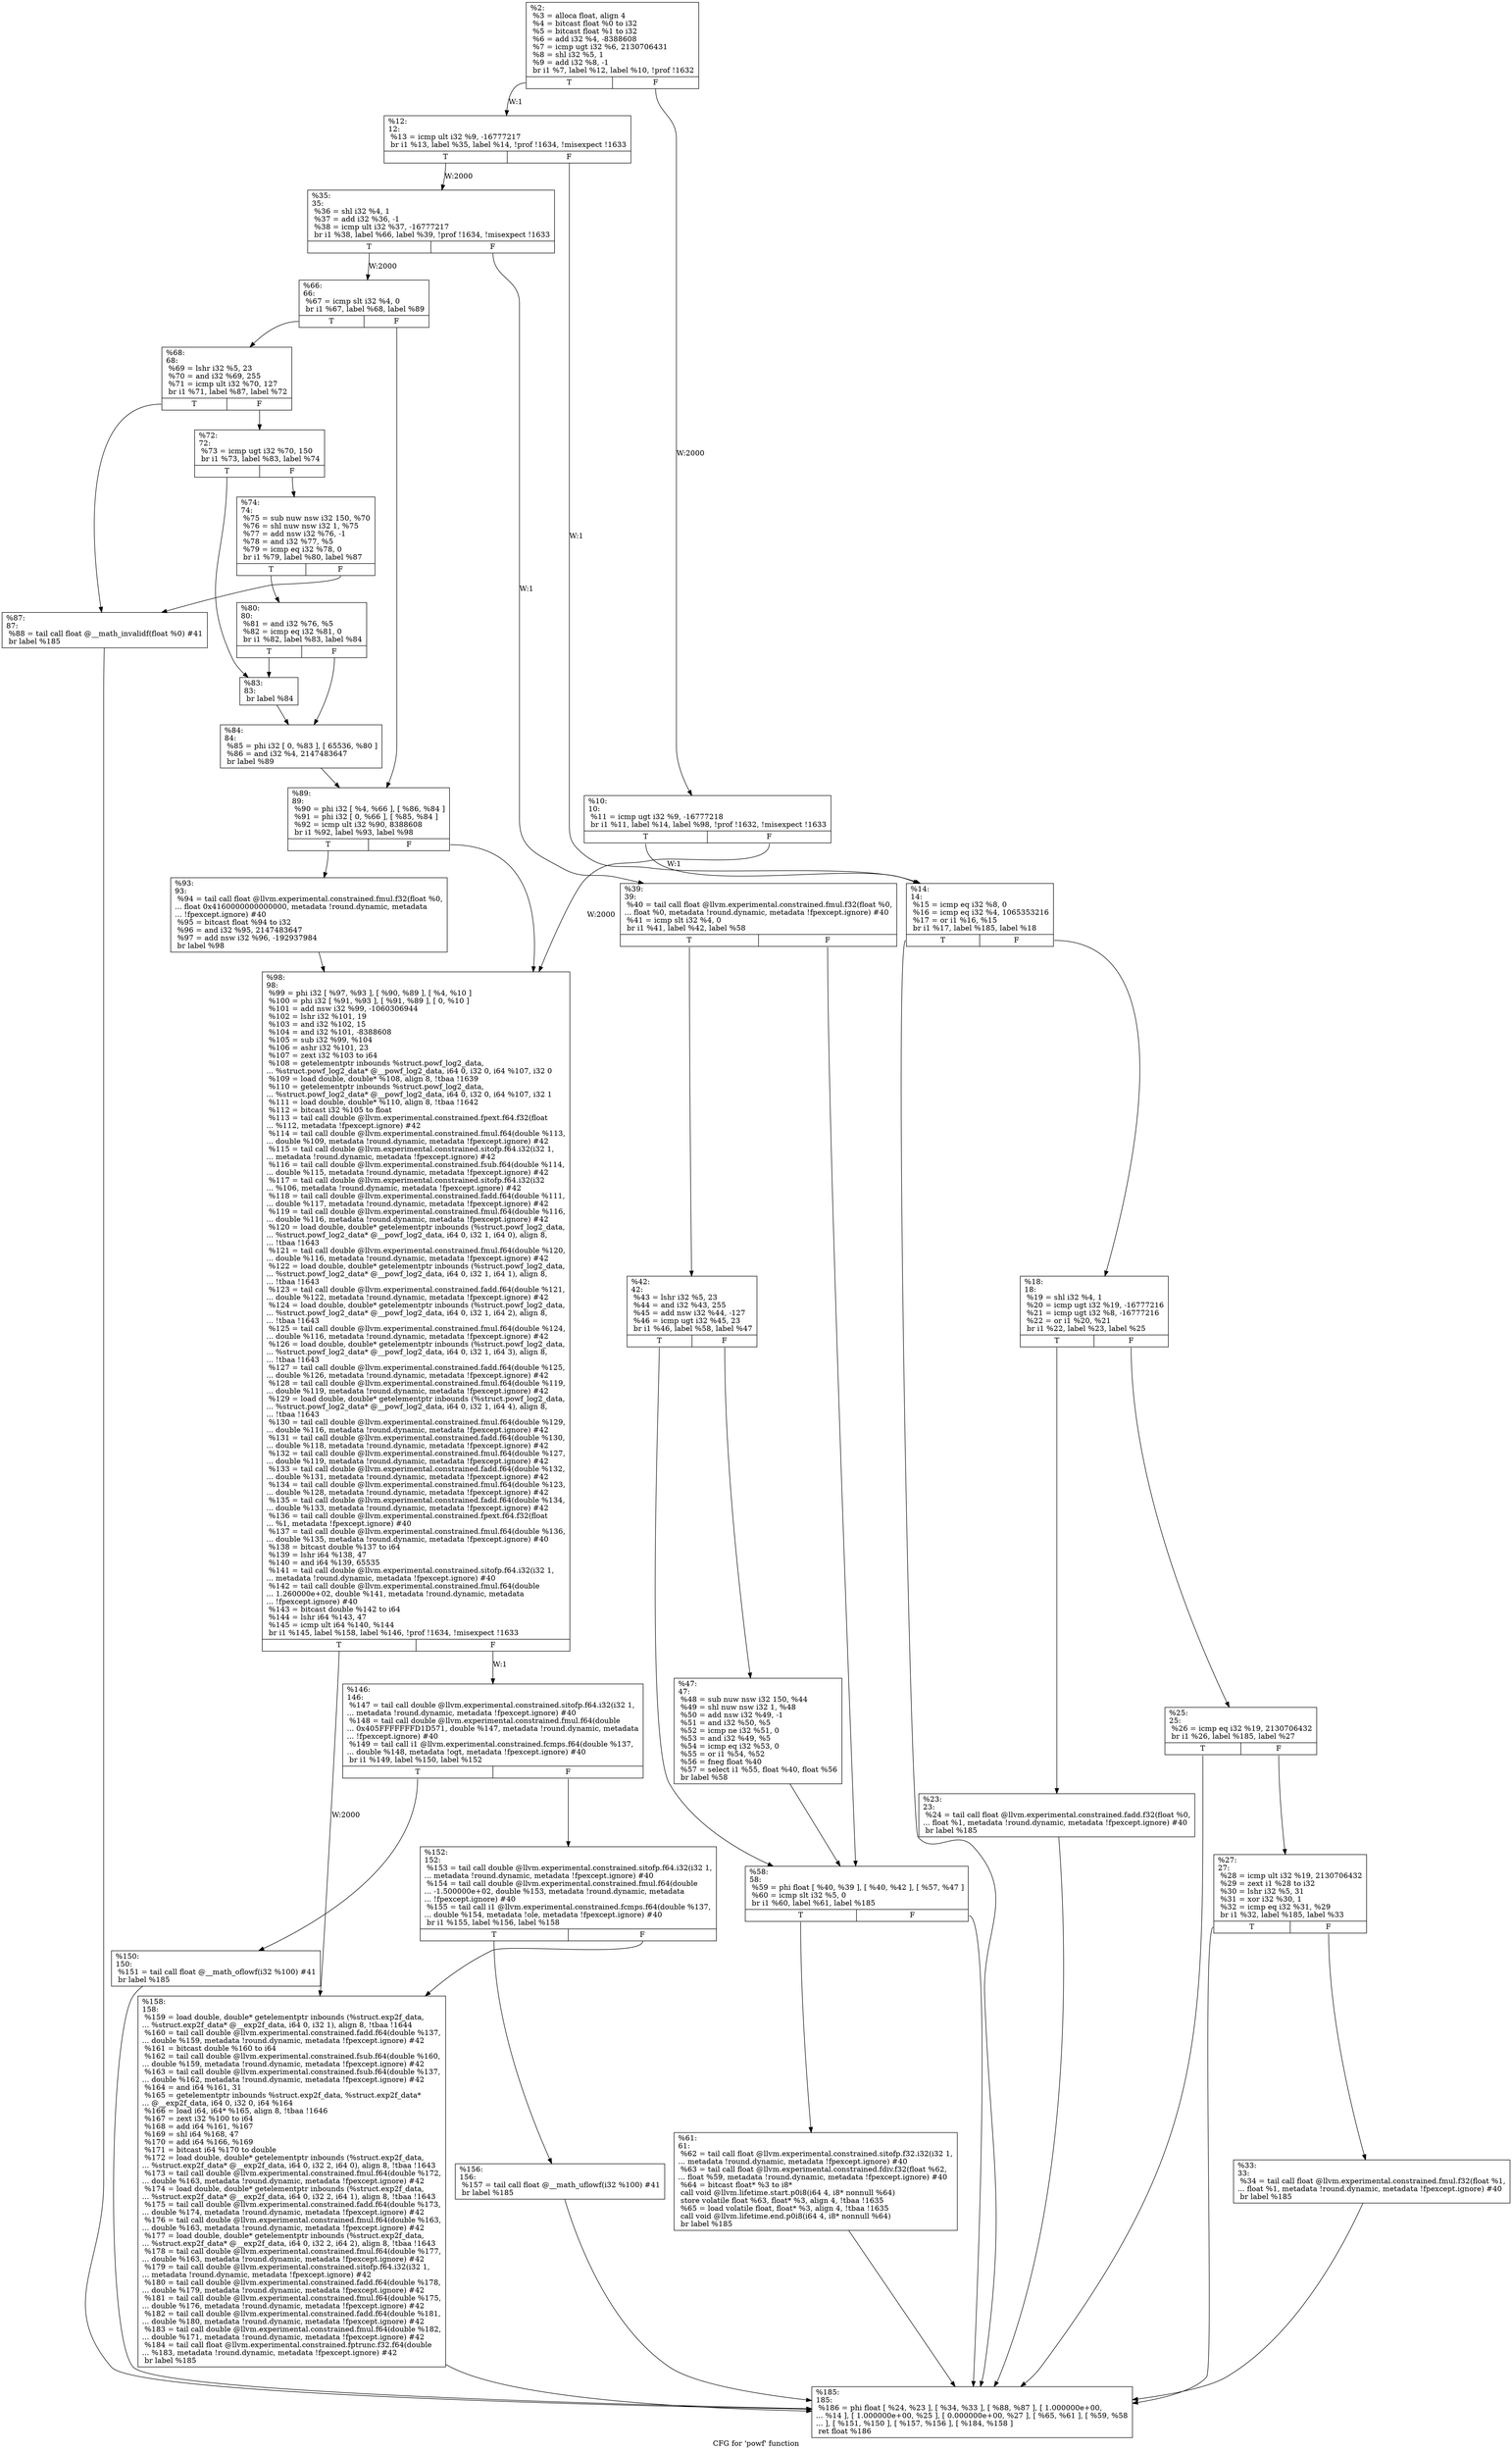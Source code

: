 digraph "CFG for 'powf' function" {
	label="CFG for 'powf' function";

	Node0x1e8f930 [shape=record,label="{%2:\l  %3 = alloca float, align 4\l  %4 = bitcast float %0 to i32\l  %5 = bitcast float %1 to i32\l  %6 = add i32 %4, -8388608\l  %7 = icmp ugt i32 %6, 2130706431\l  %8 = shl i32 %5, 1\l  %9 = add i32 %8, -1\l  br i1 %7, label %12, label %10, !prof !1632\l|{<s0>T|<s1>F}}"];
	Node0x1e8f930:s0 -> Node0x1e900e0[label="W:1"];
	Node0x1e8f930:s1 -> Node0x1e8f980[label="W:2000"];
	Node0x1e8f980 [shape=record,label="{%10:\l10:                                               \l  %11 = icmp ugt i32 %9, -16777218\l  br i1 %11, label %14, label %98, !prof !1632, !misexpect !1633\l|{<s0>T|<s1>F}}"];
	Node0x1e8f980:s0 -> Node0x1e90130[label="W:1"];
	Node0x1e8f980:s1 -> Node0x1e90810[label="W:2000"];
	Node0x1e900e0 [shape=record,label="{%12:\l12:                                               \l  %13 = icmp ult i32 %9, -16777217\l  br i1 %13, label %35, label %14, !prof !1634, !misexpect !1633\l|{<s0>T|<s1>F}}"];
	Node0x1e900e0:s0 -> Node0x1e90310[label="W:2000"];
	Node0x1e900e0:s1 -> Node0x1e90130[label="W:1"];
	Node0x1e90130 [shape=record,label="{%14:\l14:                                               \l  %15 = icmp eq i32 %8, 0\l  %16 = icmp eq i32 %4, 1065353216\l  %17 = or i1 %16, %15\l  br i1 %17, label %185, label %18\l|{<s0>T|<s1>F}}"];
	Node0x1e90130:s0 -> Node0x1e909f0;
	Node0x1e90130:s1 -> Node0x1e90180;
	Node0x1e90180 [shape=record,label="{%18:\l18:                                               \l  %19 = shl i32 %4, 1\l  %20 = icmp ugt i32 %19, -16777216\l  %21 = icmp ugt i32 %8, -16777216\l  %22 = or i1 %20, %21\l  br i1 %22, label %23, label %25\l|{<s0>T|<s1>F}}"];
	Node0x1e90180:s0 -> Node0x1e901d0;
	Node0x1e90180:s1 -> Node0x1e90220;
	Node0x1e901d0 [shape=record,label="{%23:\l23:                                               \l  %24 = tail call float @llvm.experimental.constrained.fadd.f32(float %0,\l... float %1, metadata !round.dynamic, metadata !fpexcept.ignore) #40\l  br label %185\l}"];
	Node0x1e901d0 -> Node0x1e909f0;
	Node0x1e90220 [shape=record,label="{%25:\l25:                                               \l  %26 = icmp eq i32 %19, 2130706432\l  br i1 %26, label %185, label %27\l|{<s0>T|<s1>F}}"];
	Node0x1e90220:s0 -> Node0x1e909f0;
	Node0x1e90220:s1 -> Node0x1e90270;
	Node0x1e90270 [shape=record,label="{%27:\l27:                                               \l  %28 = icmp ult i32 %19, 2130706432\l  %29 = zext i1 %28 to i32\l  %30 = lshr i32 %5, 31\l  %31 = xor i32 %30, 1\l  %32 = icmp eq i32 %31, %29\l  br i1 %32, label %185, label %33\l|{<s0>T|<s1>F}}"];
	Node0x1e90270:s0 -> Node0x1e909f0;
	Node0x1e90270:s1 -> Node0x1e902c0;
	Node0x1e902c0 [shape=record,label="{%33:\l33:                                               \l  %34 = tail call float @llvm.experimental.constrained.fmul.f32(float %1,\l... float %1, metadata !round.dynamic, metadata !fpexcept.ignore) #40\l  br label %185\l}"];
	Node0x1e902c0 -> Node0x1e909f0;
	Node0x1e90310 [shape=record,label="{%35:\l35:                                               \l  %36 = shl i32 %4, 1\l  %37 = add i32 %36, -1\l  %38 = icmp ult i32 %37, -16777217\l  br i1 %38, label %66, label %39, !prof !1634, !misexpect !1633\l|{<s0>T|<s1>F}}"];
	Node0x1e90310:s0 -> Node0x1e904f0[label="W:2000"];
	Node0x1e90310:s1 -> Node0x1e90360[label="W:1"];
	Node0x1e90360 [shape=record,label="{%39:\l39:                                               \l  %40 = tail call float @llvm.experimental.constrained.fmul.f32(float %0,\l... float %0, metadata !round.dynamic, metadata !fpexcept.ignore) #40\l  %41 = icmp slt i32 %4, 0\l  br i1 %41, label %42, label %58\l|{<s0>T|<s1>F}}"];
	Node0x1e90360:s0 -> Node0x1e903b0;
	Node0x1e90360:s1 -> Node0x1e90450;
	Node0x1e903b0 [shape=record,label="{%42:\l42:                                               \l  %43 = lshr i32 %5, 23\l  %44 = and i32 %43, 255\l  %45 = add nsw i32 %44, -127\l  %46 = icmp ugt i32 %45, 23\l  br i1 %46, label %58, label %47\l|{<s0>T|<s1>F}}"];
	Node0x1e903b0:s0 -> Node0x1e90450;
	Node0x1e903b0:s1 -> Node0x1e90400;
	Node0x1e90400 [shape=record,label="{%47:\l47:                                               \l  %48 = sub nuw nsw i32 150, %44\l  %49 = shl nuw nsw i32 1, %48\l  %50 = add nsw i32 %49, -1\l  %51 = and i32 %50, %5\l  %52 = icmp ne i32 %51, 0\l  %53 = and i32 %49, %5\l  %54 = icmp eq i32 %53, 0\l  %55 = or i1 %54, %52\l  %56 = fneg float %40\l  %57 = select i1 %55, float %40, float %56\l  br label %58\l}"];
	Node0x1e90400 -> Node0x1e90450;
	Node0x1e90450 [shape=record,label="{%58:\l58:                                               \l  %59 = phi float [ %40, %39 ], [ %40, %42 ], [ %57, %47 ]\l  %60 = icmp slt i32 %5, 0\l  br i1 %60, label %61, label %185\l|{<s0>T|<s1>F}}"];
	Node0x1e90450:s0 -> Node0x1e904a0;
	Node0x1e90450:s1 -> Node0x1e909f0;
	Node0x1e904a0 [shape=record,label="{%61:\l61:                                               \l  %62 = tail call float @llvm.experimental.constrained.sitofp.f32.i32(i32 1,\l... metadata !round.dynamic, metadata !fpexcept.ignore) #40\l  %63 = tail call float @llvm.experimental.constrained.fdiv.f32(float %62,\l... float %59, metadata !round.dynamic, metadata !fpexcept.ignore) #40\l  %64 = bitcast float* %3 to i8*\l  call void @llvm.lifetime.start.p0i8(i64 4, i8* nonnull %64)\l  store volatile float %63, float* %3, align 4, !tbaa !1635\l  %65 = load volatile float, float* %3, align 4, !tbaa !1635\l  call void @llvm.lifetime.end.p0i8(i64 4, i8* nonnull %64)\l  br label %185\l}"];
	Node0x1e904a0 -> Node0x1e909f0;
	Node0x1e904f0 [shape=record,label="{%66:\l66:                                               \l  %67 = icmp slt i32 %4, 0\l  br i1 %67, label %68, label %89\l|{<s0>T|<s1>F}}"];
	Node0x1e904f0:s0 -> Node0x1e90540;
	Node0x1e904f0:s1 -> Node0x1e90770;
	Node0x1e90540 [shape=record,label="{%68:\l68:                                               \l  %69 = lshr i32 %5, 23\l  %70 = and i32 %69, 255\l  %71 = icmp ult i32 %70, 127\l  br i1 %71, label %87, label %72\l|{<s0>T|<s1>F}}"];
	Node0x1e90540:s0 -> Node0x1e90720;
	Node0x1e90540:s1 -> Node0x1e90590;
	Node0x1e90590 [shape=record,label="{%72:\l72:                                               \l  %73 = icmp ugt i32 %70, 150\l  br i1 %73, label %83, label %74\l|{<s0>T|<s1>F}}"];
	Node0x1e90590:s0 -> Node0x1e90680;
	Node0x1e90590:s1 -> Node0x1e905e0;
	Node0x1e905e0 [shape=record,label="{%74:\l74:                                               \l  %75 = sub nuw nsw i32 150, %70\l  %76 = shl nuw nsw i32 1, %75\l  %77 = add nsw i32 %76, -1\l  %78 = and i32 %77, %5\l  %79 = icmp eq i32 %78, 0\l  br i1 %79, label %80, label %87\l|{<s0>T|<s1>F}}"];
	Node0x1e905e0:s0 -> Node0x1e90630;
	Node0x1e905e0:s1 -> Node0x1e90720;
	Node0x1e90630 [shape=record,label="{%80:\l80:                                               \l  %81 = and i32 %76, %5\l  %82 = icmp eq i32 %81, 0\l  br i1 %82, label %83, label %84\l|{<s0>T|<s1>F}}"];
	Node0x1e90630:s0 -> Node0x1e90680;
	Node0x1e90630:s1 -> Node0x1e906d0;
	Node0x1e90680 [shape=record,label="{%83:\l83:                                               \l  br label %84\l}"];
	Node0x1e90680 -> Node0x1e906d0;
	Node0x1e906d0 [shape=record,label="{%84:\l84:                                               \l  %85 = phi i32 [ 0, %83 ], [ 65536, %80 ]\l  %86 = and i32 %4, 2147483647\l  br label %89\l}"];
	Node0x1e906d0 -> Node0x1e90770;
	Node0x1e90720 [shape=record,label="{%87:\l87:                                               \l  %88 = tail call float @__math_invalidf(float %0) #41\l  br label %185\l}"];
	Node0x1e90720 -> Node0x1e909f0;
	Node0x1e90770 [shape=record,label="{%89:\l89:                                               \l  %90 = phi i32 [ %4, %66 ], [ %86, %84 ]\l  %91 = phi i32 [ 0, %66 ], [ %85, %84 ]\l  %92 = icmp ult i32 %90, 8388608\l  br i1 %92, label %93, label %98\l|{<s0>T|<s1>F}}"];
	Node0x1e90770:s0 -> Node0x1e907c0;
	Node0x1e90770:s1 -> Node0x1e90810;
	Node0x1e907c0 [shape=record,label="{%93:\l93:                                               \l  %94 = tail call float @llvm.experimental.constrained.fmul.f32(float %0,\l... float 0x4160000000000000, metadata !round.dynamic, metadata\l... !fpexcept.ignore) #40\l  %95 = bitcast float %94 to i32\l  %96 = and i32 %95, 2147483647\l  %97 = add nsw i32 %96, -192937984\l  br label %98\l}"];
	Node0x1e907c0 -> Node0x1e90810;
	Node0x1e90810 [shape=record,label="{%98:\l98:                                               \l  %99 = phi i32 [ %97, %93 ], [ %90, %89 ], [ %4, %10 ]\l  %100 = phi i32 [ %91, %93 ], [ %91, %89 ], [ 0, %10 ]\l  %101 = add nsw i32 %99, -1060306944\l  %102 = lshr i32 %101, 19\l  %103 = and i32 %102, 15\l  %104 = and i32 %101, -8388608\l  %105 = sub i32 %99, %104\l  %106 = ashr i32 %101, 23\l  %107 = zext i32 %103 to i64\l  %108 = getelementptr inbounds %struct.powf_log2_data,\l... %struct.powf_log2_data* @__powf_log2_data, i64 0, i32 0, i64 %107, i32 0\l  %109 = load double, double* %108, align 8, !tbaa !1639\l  %110 = getelementptr inbounds %struct.powf_log2_data,\l... %struct.powf_log2_data* @__powf_log2_data, i64 0, i32 0, i64 %107, i32 1\l  %111 = load double, double* %110, align 8, !tbaa !1642\l  %112 = bitcast i32 %105 to float\l  %113 = tail call double @llvm.experimental.constrained.fpext.f64.f32(float\l... %112, metadata !fpexcept.ignore) #42\l  %114 = tail call double @llvm.experimental.constrained.fmul.f64(double %113,\l... double %109, metadata !round.dynamic, metadata !fpexcept.ignore) #42\l  %115 = tail call double @llvm.experimental.constrained.sitofp.f64.i32(i32 1,\l... metadata !round.dynamic, metadata !fpexcept.ignore) #42\l  %116 = tail call double @llvm.experimental.constrained.fsub.f64(double %114,\l... double %115, metadata !round.dynamic, metadata !fpexcept.ignore) #42\l  %117 = tail call double @llvm.experimental.constrained.sitofp.f64.i32(i32\l... %106, metadata !round.dynamic, metadata !fpexcept.ignore) #42\l  %118 = tail call double @llvm.experimental.constrained.fadd.f64(double %111,\l... double %117, metadata !round.dynamic, metadata !fpexcept.ignore) #42\l  %119 = tail call double @llvm.experimental.constrained.fmul.f64(double %116,\l... double %116, metadata !round.dynamic, metadata !fpexcept.ignore) #42\l  %120 = load double, double* getelementptr inbounds (%struct.powf_log2_data,\l... %struct.powf_log2_data* @__powf_log2_data, i64 0, i32 1, i64 0), align 8,\l... !tbaa !1643\l  %121 = tail call double @llvm.experimental.constrained.fmul.f64(double %120,\l... double %116, metadata !round.dynamic, metadata !fpexcept.ignore) #42\l  %122 = load double, double* getelementptr inbounds (%struct.powf_log2_data,\l... %struct.powf_log2_data* @__powf_log2_data, i64 0, i32 1, i64 1), align 8,\l... !tbaa !1643\l  %123 = tail call double @llvm.experimental.constrained.fadd.f64(double %121,\l... double %122, metadata !round.dynamic, metadata !fpexcept.ignore) #42\l  %124 = load double, double* getelementptr inbounds (%struct.powf_log2_data,\l... %struct.powf_log2_data* @__powf_log2_data, i64 0, i32 1, i64 2), align 8,\l... !tbaa !1643\l  %125 = tail call double @llvm.experimental.constrained.fmul.f64(double %124,\l... double %116, metadata !round.dynamic, metadata !fpexcept.ignore) #42\l  %126 = load double, double* getelementptr inbounds (%struct.powf_log2_data,\l... %struct.powf_log2_data* @__powf_log2_data, i64 0, i32 1, i64 3), align 8,\l... !tbaa !1643\l  %127 = tail call double @llvm.experimental.constrained.fadd.f64(double %125,\l... double %126, metadata !round.dynamic, metadata !fpexcept.ignore) #42\l  %128 = tail call double @llvm.experimental.constrained.fmul.f64(double %119,\l... double %119, metadata !round.dynamic, metadata !fpexcept.ignore) #42\l  %129 = load double, double* getelementptr inbounds (%struct.powf_log2_data,\l... %struct.powf_log2_data* @__powf_log2_data, i64 0, i32 1, i64 4), align 8,\l... !tbaa !1643\l  %130 = tail call double @llvm.experimental.constrained.fmul.f64(double %129,\l... double %116, metadata !round.dynamic, metadata !fpexcept.ignore) #42\l  %131 = tail call double @llvm.experimental.constrained.fadd.f64(double %130,\l... double %118, metadata !round.dynamic, metadata !fpexcept.ignore) #42\l  %132 = tail call double @llvm.experimental.constrained.fmul.f64(double %127,\l... double %119, metadata !round.dynamic, metadata !fpexcept.ignore) #42\l  %133 = tail call double @llvm.experimental.constrained.fadd.f64(double %132,\l... double %131, metadata !round.dynamic, metadata !fpexcept.ignore) #42\l  %134 = tail call double @llvm.experimental.constrained.fmul.f64(double %123,\l... double %128, metadata !round.dynamic, metadata !fpexcept.ignore) #42\l  %135 = tail call double @llvm.experimental.constrained.fadd.f64(double %134,\l... double %133, metadata !round.dynamic, metadata !fpexcept.ignore) #42\l  %136 = tail call double @llvm.experimental.constrained.fpext.f64.f32(float\l... %1, metadata !fpexcept.ignore) #40\l  %137 = tail call double @llvm.experimental.constrained.fmul.f64(double %136,\l... double %135, metadata !round.dynamic, metadata !fpexcept.ignore) #40\l  %138 = bitcast double %137 to i64\l  %139 = lshr i64 %138, 47\l  %140 = and i64 %139, 65535\l  %141 = tail call double @llvm.experimental.constrained.sitofp.f64.i32(i32 1,\l... metadata !round.dynamic, metadata !fpexcept.ignore) #40\l  %142 = tail call double @llvm.experimental.constrained.fmul.f64(double\l... 1.260000e+02, double %141, metadata !round.dynamic, metadata\l... !fpexcept.ignore) #40\l  %143 = bitcast double %142 to i64\l  %144 = lshr i64 %143, 47\l  %145 = icmp ult i64 %140, %144\l  br i1 %145, label %158, label %146, !prof !1634, !misexpect !1633\l|{<s0>T|<s1>F}}"];
	Node0x1e90810:s0 -> Node0x1e909a0[label="W:2000"];
	Node0x1e90810:s1 -> Node0x1e90860[label="W:1"];
	Node0x1e90860 [shape=record,label="{%146:\l146:                                              \l  %147 = tail call double @llvm.experimental.constrained.sitofp.f64.i32(i32 1,\l... metadata !round.dynamic, metadata !fpexcept.ignore) #40\l  %148 = tail call double @llvm.experimental.constrained.fmul.f64(double\l... 0x405FFFFFFFD1D571, double %147, metadata !round.dynamic, metadata\l... !fpexcept.ignore) #40\l  %149 = tail call i1 @llvm.experimental.constrained.fcmps.f64(double %137,\l... double %148, metadata !ogt, metadata !fpexcept.ignore) #40\l  br i1 %149, label %150, label %152\l|{<s0>T|<s1>F}}"];
	Node0x1e90860:s0 -> Node0x1e908b0;
	Node0x1e90860:s1 -> Node0x1e90900;
	Node0x1e908b0 [shape=record,label="{%150:\l150:                                              \l  %151 = tail call float @__math_oflowf(i32 %100) #41\l  br label %185\l}"];
	Node0x1e908b0 -> Node0x1e909f0;
	Node0x1e90900 [shape=record,label="{%152:\l152:                                              \l  %153 = tail call double @llvm.experimental.constrained.sitofp.f64.i32(i32 1,\l... metadata !round.dynamic, metadata !fpexcept.ignore) #40\l  %154 = tail call double @llvm.experimental.constrained.fmul.f64(double\l... -1.500000e+02, double %153, metadata !round.dynamic, metadata\l... !fpexcept.ignore) #40\l  %155 = tail call i1 @llvm.experimental.constrained.fcmps.f64(double %137,\l... double %154, metadata !ole, metadata !fpexcept.ignore) #40\l  br i1 %155, label %156, label %158\l|{<s0>T|<s1>F}}"];
	Node0x1e90900:s0 -> Node0x1e90950;
	Node0x1e90900:s1 -> Node0x1e909a0;
	Node0x1e90950 [shape=record,label="{%156:\l156:                                              \l  %157 = tail call float @__math_uflowf(i32 %100) #41\l  br label %185\l}"];
	Node0x1e90950 -> Node0x1e909f0;
	Node0x1e909a0 [shape=record,label="{%158:\l158:                                              \l  %159 = load double, double* getelementptr inbounds (%struct.exp2f_data,\l... %struct.exp2f_data* @__exp2f_data, i64 0, i32 1), align 8, !tbaa !1644\l  %160 = tail call double @llvm.experimental.constrained.fadd.f64(double %137,\l... double %159, metadata !round.dynamic, metadata !fpexcept.ignore) #42\l  %161 = bitcast double %160 to i64\l  %162 = tail call double @llvm.experimental.constrained.fsub.f64(double %160,\l... double %159, metadata !round.dynamic, metadata !fpexcept.ignore) #42\l  %163 = tail call double @llvm.experimental.constrained.fsub.f64(double %137,\l... double %162, metadata !round.dynamic, metadata !fpexcept.ignore) #42\l  %164 = and i64 %161, 31\l  %165 = getelementptr inbounds %struct.exp2f_data, %struct.exp2f_data*\l... @__exp2f_data, i64 0, i32 0, i64 %164\l  %166 = load i64, i64* %165, align 8, !tbaa !1646\l  %167 = zext i32 %100 to i64\l  %168 = add i64 %161, %167\l  %169 = shl i64 %168, 47\l  %170 = add i64 %166, %169\l  %171 = bitcast i64 %170 to double\l  %172 = load double, double* getelementptr inbounds (%struct.exp2f_data,\l... %struct.exp2f_data* @__exp2f_data, i64 0, i32 2, i64 0), align 8, !tbaa !1643\l  %173 = tail call double @llvm.experimental.constrained.fmul.f64(double %172,\l... double %163, metadata !round.dynamic, metadata !fpexcept.ignore) #42\l  %174 = load double, double* getelementptr inbounds (%struct.exp2f_data,\l... %struct.exp2f_data* @__exp2f_data, i64 0, i32 2, i64 1), align 8, !tbaa !1643\l  %175 = tail call double @llvm.experimental.constrained.fadd.f64(double %173,\l... double %174, metadata !round.dynamic, metadata !fpexcept.ignore) #42\l  %176 = tail call double @llvm.experimental.constrained.fmul.f64(double %163,\l... double %163, metadata !round.dynamic, metadata !fpexcept.ignore) #42\l  %177 = load double, double* getelementptr inbounds (%struct.exp2f_data,\l... %struct.exp2f_data* @__exp2f_data, i64 0, i32 2, i64 2), align 8, !tbaa !1643\l  %178 = tail call double @llvm.experimental.constrained.fmul.f64(double %177,\l... double %163, metadata !round.dynamic, metadata !fpexcept.ignore) #42\l  %179 = tail call double @llvm.experimental.constrained.sitofp.f64.i32(i32 1,\l... metadata !round.dynamic, metadata !fpexcept.ignore) #42\l  %180 = tail call double @llvm.experimental.constrained.fadd.f64(double %178,\l... double %179, metadata !round.dynamic, metadata !fpexcept.ignore) #42\l  %181 = tail call double @llvm.experimental.constrained.fmul.f64(double %175,\l... double %176, metadata !round.dynamic, metadata !fpexcept.ignore) #42\l  %182 = tail call double @llvm.experimental.constrained.fadd.f64(double %181,\l... double %180, metadata !round.dynamic, metadata !fpexcept.ignore) #42\l  %183 = tail call double @llvm.experimental.constrained.fmul.f64(double %182,\l... double %171, metadata !round.dynamic, metadata !fpexcept.ignore) #42\l  %184 = tail call float @llvm.experimental.constrained.fptrunc.f32.f64(double\l... %183, metadata !round.dynamic, metadata !fpexcept.ignore) #42\l  br label %185\l}"];
	Node0x1e909a0 -> Node0x1e909f0;
	Node0x1e909f0 [shape=record,label="{%185:\l185:                                              \l  %186 = phi float [ %24, %23 ], [ %34, %33 ], [ %88, %87 ], [ 1.000000e+00,\l... %14 ], [ 1.000000e+00, %25 ], [ 0.000000e+00, %27 ], [ %65, %61 ], [ %59, %58\l... ], [ %151, %150 ], [ %157, %156 ], [ %184, %158 ]\l  ret float %186\l}"];
}
